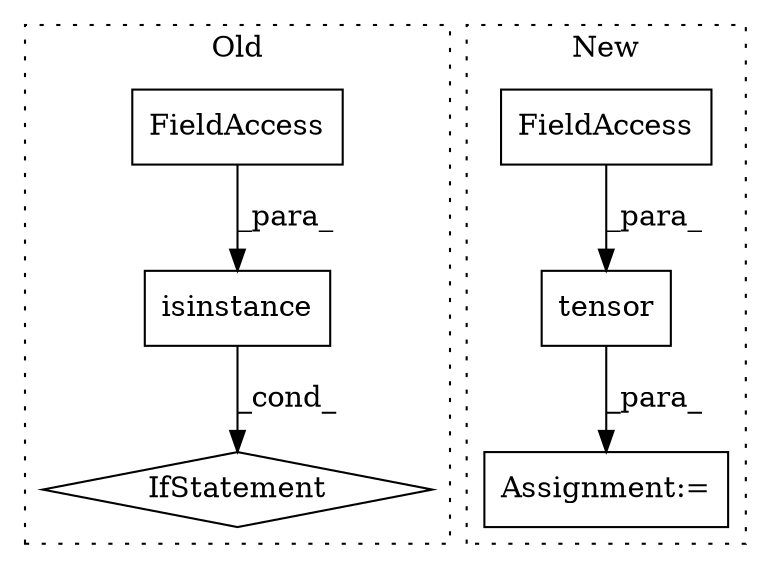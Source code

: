 digraph G {
subgraph cluster0 {
1 [label="isinstance" a="32" s="19341,19375" l="11,1" shape="box"];
5 [label="FieldAccess" a="22" s="19363" l="12" shape="box"];
6 [label="IfStatement" a="25" s="19376" l="3" shape="diamond"];
label = "Old";
style="dotted";
}
subgraph cluster1 {
2 [label="tensor" a="32" s="22308,22365" l="7,1" shape="box"];
3 [label="Assignment:=" a="7" s="22301" l="1" shape="box"];
4 [label="FieldAccess" a="22" s="22352" l="13" shape="box"];
label = "New";
style="dotted";
}
1 -> 6 [label="_cond_"];
2 -> 3 [label="_para_"];
4 -> 2 [label="_para_"];
5 -> 1 [label="_para_"];
}